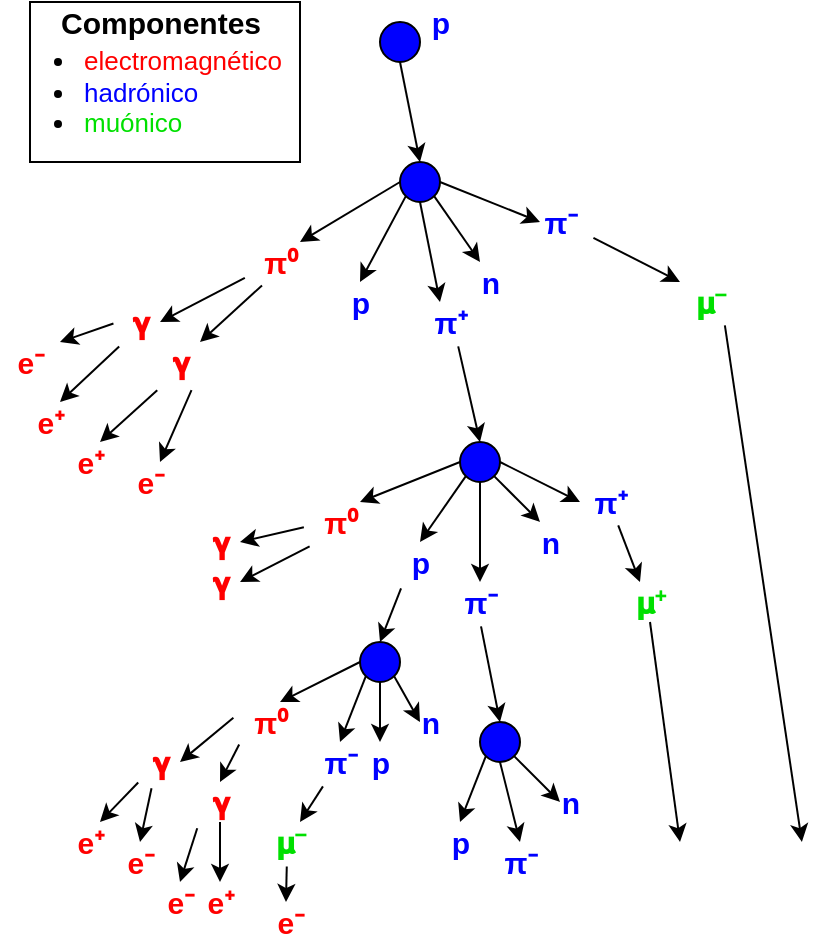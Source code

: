 <mxfile version="16.5.1" type="device"><diagram id="vJ-Coto_qmQFKY9AbY51" name="Page-1"><mxGraphModel dx="760" dy="597" grid="1" gridSize="10" guides="1" tooltips="1" connect="1" arrows="1" fold="1" page="1" pageScale="1" pageWidth="850" pageHeight="1100" math="0" shadow="0"><root><mxCell id="0"/><mxCell id="1" parent="0"/><mxCell id="ZOpho4cFWzg-Y2ooIcpN-7" value="" style="rounded=0;whiteSpace=wrap;html=1;" vertex="1" parent="1"><mxGeometry x="185" y="100" width="135" height="80" as="geometry"/></mxCell><mxCell id="RT99hVNUJQ72cFgiOa1D-1" value="" style="ellipse;whiteSpace=wrap;html=1;aspect=fixed;fillColor=#0000FF;" parent="1" vertex="1"><mxGeometry x="360" y="110" width="20" height="20" as="geometry"/></mxCell><mxCell id="RT99hVNUJQ72cFgiOa1D-2" value="" style="endArrow=classic;html=1;rounded=0;exitX=0.5;exitY=1;exitDx=0;exitDy=0;entryX=0.5;entryY=0;entryDx=0;entryDy=0;" parent="1" source="RT99hVNUJQ72cFgiOa1D-1" target="RT99hVNUJQ72cFgiOa1D-3" edge="1"><mxGeometry width="50" height="50" relative="1" as="geometry"><mxPoint x="500" y="110" as="sourcePoint"/><mxPoint x="440" y="170" as="targetPoint"/></mxGeometry></mxCell><mxCell id="RT99hVNUJQ72cFgiOa1D-3" value="" style="ellipse;whiteSpace=wrap;html=1;aspect=fixed;fillColor=#0000FF;" parent="1" vertex="1"><mxGeometry x="370" y="180" width="20" height="20" as="geometry"/></mxCell><mxCell id="RT99hVNUJQ72cFgiOa1D-10" value="" style="endArrow=classic;html=1;rounded=0;exitX=0.5;exitY=1;exitDx=0;exitDy=0;" parent="1" source="RT99hVNUJQ72cFgiOa1D-3" edge="1"><mxGeometry width="50" height="50" relative="1" as="geometry"><mxPoint x="340" y="370" as="sourcePoint"/><mxPoint x="390" y="250" as="targetPoint"/></mxGeometry></mxCell><mxCell id="RT99hVNUJQ72cFgiOa1D-11" value="" style="endArrow=classic;html=1;rounded=0;exitX=1;exitY=1;exitDx=0;exitDy=0;" parent="1" source="RT99hVNUJQ72cFgiOa1D-3" edge="1"><mxGeometry width="50" height="50" relative="1" as="geometry"><mxPoint x="390" y="210" as="sourcePoint"/><mxPoint x="410" y="230" as="targetPoint"/></mxGeometry></mxCell><mxCell id="RT99hVNUJQ72cFgiOa1D-12" value="" style="endArrow=classic;html=1;rounded=0;exitX=0;exitY=1;exitDx=0;exitDy=0;" parent="1" source="RT99hVNUJQ72cFgiOa1D-3" edge="1"><mxGeometry width="50" height="50" relative="1" as="geometry"><mxPoint x="400" y="220" as="sourcePoint"/><mxPoint x="350" y="240" as="targetPoint"/></mxGeometry></mxCell><mxCell id="RT99hVNUJQ72cFgiOa1D-13" value="" style="endArrow=classic;html=1;rounded=0;exitX=1;exitY=0.5;exitDx=0;exitDy=0;" parent="1" source="RT99hVNUJQ72cFgiOa1D-3" edge="1"><mxGeometry width="50" height="50" relative="1" as="geometry"><mxPoint x="410" y="230" as="sourcePoint"/><mxPoint x="440" y="210" as="targetPoint"/></mxGeometry></mxCell><mxCell id="RT99hVNUJQ72cFgiOa1D-14" value="" style="endArrow=classic;html=1;rounded=0;exitX=0;exitY=0.5;exitDx=0;exitDy=0;" parent="1" source="RT99hVNUJQ72cFgiOa1D-3" edge="1"><mxGeometry width="50" height="50" relative="1" as="geometry"><mxPoint x="420" y="240" as="sourcePoint"/><mxPoint x="320" y="220" as="targetPoint"/></mxGeometry></mxCell><mxCell id="RT99hVNUJQ72cFgiOa1D-16" value="π⁺" style="text;html=1;resizable=0;autosize=1;align=center;verticalAlign=middle;points=[];fillColor=none;strokeColor=none;rounded=0;fontColor=#0000FF;labelBorderColor=none;fontStyle=1;fontSize=15;" parent="1" vertex="1"><mxGeometry x="380" y="250" width="30" height="20" as="geometry"/></mxCell><mxCell id="RT99hVNUJQ72cFgiOa1D-17" value="n" style="text;html=1;resizable=0;autosize=1;align=center;verticalAlign=middle;points=[];fillColor=none;strokeColor=none;rounded=0;fontColor=#0000FF;labelBorderColor=none;fontStyle=1;fontSize=15;" parent="1" vertex="1"><mxGeometry x="405" y="230" width="20" height="20" as="geometry"/></mxCell><mxCell id="RT99hVNUJQ72cFgiOa1D-18" value="p" style="text;html=1;resizable=0;autosize=1;align=center;verticalAlign=middle;points=[];fillColor=none;strokeColor=none;rounded=0;fontColor=#0000FF;labelBorderColor=none;fontStyle=1;fontSize=15;" parent="1" vertex="1"><mxGeometry x="370" y="370" width="20" height="20" as="geometry"/></mxCell><mxCell id="RT99hVNUJQ72cFgiOa1D-20" value="π⁻" style="text;html=1;resizable=0;autosize=1;align=center;verticalAlign=middle;points=[];fillColor=none;strokeColor=none;rounded=0;fontColor=#0000FF;labelBorderColor=none;fontStyle=1;fontSize=15;" parent="1" vertex="1"><mxGeometry x="435" y="200" width="30" height="20" as="geometry"/></mxCell><mxCell id="RT99hVNUJQ72cFgiOa1D-21" value="π⁰" style="text;html=1;resizable=0;autosize=1;align=center;verticalAlign=middle;points=[];fillColor=none;strokeColor=none;rounded=0;fontStyle=1;fontSize=15;fontColor=#FF0000;" parent="1" vertex="1"><mxGeometry x="295" y="220" width="30" height="20" as="geometry"/></mxCell><mxCell id="RT99hVNUJQ72cFgiOa1D-22" value="𝛍⁻" style="text;html=1;resizable=0;autosize=1;align=center;verticalAlign=middle;points=[];fillColor=none;strokeColor=none;rounded=0;fontStyle=1;fontSize=15;fontColor=#00E000;" parent="1" vertex="1"><mxGeometry x="510" y="240" width="30" height="20" as="geometry"/></mxCell><mxCell id="RT99hVNUJQ72cFgiOa1D-23" value="" style="endArrow=classic;html=1;rounded=0;exitX=0.637;exitY=1.11;exitDx=0;exitDy=0;exitPerimeter=0;entryX=0.5;entryY=0;entryDx=0;entryDy=0;" parent="1" source="RT99hVNUJQ72cFgiOa1D-16" target="RT99hVNUJQ72cFgiOa1D-24" edge="1"><mxGeometry width="50" height="50" relative="1" as="geometry"><mxPoint x="370" y="360" as="sourcePoint"/><mxPoint x="410" y="320" as="targetPoint"/></mxGeometry></mxCell><mxCell id="RT99hVNUJQ72cFgiOa1D-24" value="" style="ellipse;whiteSpace=wrap;html=1;aspect=fixed;fillColor=#0000FF;" parent="1" vertex="1"><mxGeometry x="400" y="320" width="20" height="20" as="geometry"/></mxCell><mxCell id="RT99hVNUJQ72cFgiOa1D-25" value="" style="endArrow=classic;html=1;rounded=0;exitX=0.5;exitY=1;exitDx=0;exitDy=0;" parent="1" source="RT99hVNUJQ72cFgiOa1D-24" edge="1"><mxGeometry width="50" height="50" relative="1" as="geometry"><mxPoint x="410" y="360" as="sourcePoint"/><mxPoint x="410" y="390" as="targetPoint"/></mxGeometry></mxCell><mxCell id="RT99hVNUJQ72cFgiOa1D-26" value="" style="endArrow=classic;html=1;rounded=0;exitX=1;exitY=1;exitDx=0;exitDy=0;" parent="1" source="RT99hVNUJQ72cFgiOa1D-24" edge="1"><mxGeometry width="50" height="50" relative="1" as="geometry"><mxPoint x="420" y="340" as="sourcePoint"/><mxPoint x="440" y="360" as="targetPoint"/></mxGeometry></mxCell><mxCell id="RT99hVNUJQ72cFgiOa1D-27" value="" style="endArrow=classic;html=1;rounded=0;exitX=1;exitY=0.5;exitDx=0;exitDy=0;" parent="1" source="RT99hVNUJQ72cFgiOa1D-24" edge="1"><mxGeometry width="50" height="50" relative="1" as="geometry"><mxPoint x="437" y="330" as="sourcePoint"/><mxPoint x="460" y="350" as="targetPoint"/></mxGeometry></mxCell><mxCell id="RT99hVNUJQ72cFgiOa1D-28" value="" style="endArrow=classic;html=1;rounded=0;exitX=0;exitY=1;exitDx=0;exitDy=0;" parent="1" source="RT99hVNUJQ72cFgiOa1D-24" edge="1"><mxGeometry width="50" height="50" relative="1" as="geometry"><mxPoint x="447.071" y="367.071" as="sourcePoint"/><mxPoint x="380" y="370" as="targetPoint"/></mxGeometry></mxCell><mxCell id="RT99hVNUJQ72cFgiOa1D-29" value="" style="endArrow=classic;html=1;rounded=0;exitX=0;exitY=0.5;exitDx=0;exitDy=0;" parent="1" source="RT99hVNUJQ72cFgiOa1D-24" edge="1"><mxGeometry width="50" height="50" relative="1" as="geometry"><mxPoint x="430" y="340" as="sourcePoint"/><mxPoint x="350" y="350" as="targetPoint"/></mxGeometry></mxCell><mxCell id="RT99hVNUJQ72cFgiOa1D-30" value="π⁺" style="text;html=1;resizable=0;autosize=1;align=center;verticalAlign=middle;points=[];fillColor=none;strokeColor=none;rounded=0;fontColor=#0000FF;labelBorderColor=none;fontStyle=1;fontSize=15;" parent="1" vertex="1"><mxGeometry x="460" y="340" width="30" height="20" as="geometry"/></mxCell><mxCell id="RT99hVNUJQ72cFgiOa1D-31" value="n" style="text;html=1;resizable=0;autosize=1;align=center;verticalAlign=middle;points=[];fillColor=none;strokeColor=none;rounded=0;fontColor=#0000FF;labelBorderColor=none;fontStyle=1;fontSize=15;" parent="1" vertex="1"><mxGeometry x="435" y="360" width="20" height="20" as="geometry"/></mxCell><mxCell id="RT99hVNUJQ72cFgiOa1D-32" value="π⁻" style="text;html=1;resizable=0;autosize=1;align=center;verticalAlign=middle;points=[];fillColor=none;strokeColor=none;rounded=0;fontColor=#0000FF;labelBorderColor=none;fontStyle=1;fontSize=15;" parent="1" vertex="1"><mxGeometry x="395" y="390" width="30" height="20" as="geometry"/></mxCell><mxCell id="RT99hVNUJQ72cFgiOa1D-33" value="π⁰" style="text;html=1;resizable=0;autosize=1;align=center;verticalAlign=middle;points=[];fillColor=none;strokeColor=none;rounded=0;fontStyle=1;fontSize=15;fontColor=#FF0000;" parent="1" vertex="1"><mxGeometry x="325" y="350" width="30" height="20" as="geometry"/></mxCell><mxCell id="RT99hVNUJQ72cFgiOa1D-34" value="" style="endArrow=classic;html=1;rounded=0;exitX=0.026;exitY=1.157;exitDx=0;exitDy=0;exitPerimeter=0;" parent="1" source="RT99hVNUJQ72cFgiOa1D-18" edge="1"><mxGeometry width="50" height="50" relative="1" as="geometry"><mxPoint x="330" y="290" as="sourcePoint"/><mxPoint x="360" y="420" as="targetPoint"/></mxGeometry></mxCell><mxCell id="RT99hVNUJQ72cFgiOa1D-35" value="" style="ellipse;whiteSpace=wrap;html=1;aspect=fixed;fillColor=#0000FF;" parent="1" vertex="1"><mxGeometry x="350" y="420" width="20" height="20" as="geometry"/></mxCell><mxCell id="RT99hVNUJQ72cFgiOa1D-36" value="" style="endArrow=classic;html=1;rounded=0;exitX=0.517;exitY=1.11;exitDx=0;exitDy=0;exitPerimeter=0;" parent="1" source="RT99hVNUJQ72cFgiOa1D-32" edge="1"><mxGeometry width="50" height="50" relative="1" as="geometry"><mxPoint x="330" y="290" as="sourcePoint"/><mxPoint x="420" y="460" as="targetPoint"/></mxGeometry></mxCell><mxCell id="RT99hVNUJQ72cFgiOa1D-37" value="" style="ellipse;whiteSpace=wrap;html=1;aspect=fixed;fillColor=#0000FF;" parent="1" vertex="1"><mxGeometry x="410" y="460" width="20" height="20" as="geometry"/></mxCell><mxCell id="RT99hVNUJQ72cFgiOa1D-38" value="" style="endArrow=classic;html=1;rounded=0;exitX=1;exitY=1;exitDx=0;exitDy=0;" parent="1" source="RT99hVNUJQ72cFgiOa1D-35" edge="1"><mxGeometry width="50" height="50" relative="1" as="geometry"><mxPoint x="330" y="290" as="sourcePoint"/><mxPoint x="380" y="460" as="targetPoint"/></mxGeometry></mxCell><mxCell id="RT99hVNUJQ72cFgiOa1D-39" value="" style="endArrow=classic;html=1;rounded=0;exitX=0.5;exitY=1;exitDx=0;exitDy=0;" parent="1" source="RT99hVNUJQ72cFgiOa1D-35" edge="1"><mxGeometry width="50" height="50" relative="1" as="geometry"><mxPoint x="380.0" y="440" as="sourcePoint"/><mxPoint x="360" y="470" as="targetPoint"/></mxGeometry></mxCell><mxCell id="RT99hVNUJQ72cFgiOa1D-40" value="" style="endArrow=classic;html=1;rounded=0;exitX=0;exitY=1;exitDx=0;exitDy=0;" parent="1" source="RT99hVNUJQ72cFgiOa1D-35" edge="1"><mxGeometry width="50" height="50" relative="1" as="geometry"><mxPoint x="390.0" y="450" as="sourcePoint"/><mxPoint x="340" y="470" as="targetPoint"/></mxGeometry></mxCell><mxCell id="RT99hVNUJQ72cFgiOa1D-41" value="" style="endArrow=classic;html=1;rounded=0;exitX=0;exitY=0.5;exitDx=0;exitDy=0;" parent="1" source="RT99hVNUJQ72cFgiOa1D-35" edge="1"><mxGeometry width="50" height="50" relative="1" as="geometry"><mxPoint x="400.0" y="460" as="sourcePoint"/><mxPoint x="310" y="450" as="targetPoint"/></mxGeometry></mxCell><mxCell id="RT99hVNUJQ72cFgiOa1D-42" value="" style="endArrow=classic;html=1;rounded=0;exitX=1;exitY=1;exitDx=0;exitDy=0;" parent="1" source="RT99hVNUJQ72cFgiOa1D-37" edge="1"><mxGeometry width="50" height="50" relative="1" as="geometry"><mxPoint x="410.0" y="470" as="sourcePoint"/><mxPoint x="450" y="500" as="targetPoint"/></mxGeometry></mxCell><mxCell id="RT99hVNUJQ72cFgiOa1D-43" value="" style="endArrow=classic;html=1;rounded=0;exitX=1;exitY=0.5;exitDx=0;exitDy=0;" parent="1" edge="1"><mxGeometry width="50" height="50" relative="1" as="geometry"><mxPoint x="420.0" y="480" as="sourcePoint"/><mxPoint x="430" y="520" as="targetPoint"/></mxGeometry></mxCell><mxCell id="RT99hVNUJQ72cFgiOa1D-44" value="" style="endArrow=classic;html=1;rounded=0;exitX=0;exitY=1;exitDx=0;exitDy=0;" parent="1" source="RT99hVNUJQ72cFgiOa1D-37" edge="1"><mxGeometry width="50" height="50" relative="1" as="geometry"><mxPoint x="420" y="480" as="sourcePoint"/><mxPoint x="400" y="510" as="targetPoint"/></mxGeometry></mxCell><mxCell id="RT99hVNUJQ72cFgiOa1D-45" value="p" style="text;html=1;resizable=0;autosize=1;align=center;verticalAlign=middle;points=[];fillColor=none;strokeColor=none;rounded=0;fontColor=#0000FF;labelBorderColor=none;fontStyle=1;fontSize=15;" parent="1" vertex="1"><mxGeometry x="350" y="470" width="20" height="20" as="geometry"/></mxCell><mxCell id="RT99hVNUJQ72cFgiOa1D-46" value="p" style="text;html=1;resizable=0;autosize=1;align=center;verticalAlign=middle;points=[];fillColor=none;strokeColor=none;rounded=0;fontColor=#0000FF;labelBorderColor=none;fontStyle=1;fontSize=15;" parent="1" vertex="1"><mxGeometry x="390" y="510" width="20" height="20" as="geometry"/></mxCell><mxCell id="RT99hVNUJQ72cFgiOa1D-47" value="n" style="text;html=1;resizable=0;autosize=1;align=center;verticalAlign=middle;points=[];fillColor=none;strokeColor=none;rounded=0;fontColor=#0000FF;labelBorderColor=none;fontStyle=1;fontSize=15;" parent="1" vertex="1"><mxGeometry x="445" y="490" width="20" height="20" as="geometry"/></mxCell><mxCell id="RT99hVNUJQ72cFgiOa1D-48" value="n" style="text;html=1;resizable=0;autosize=1;align=center;verticalAlign=middle;points=[];fillColor=none;strokeColor=none;rounded=0;fontColor=#0000FF;labelBorderColor=none;fontStyle=1;fontSize=15;" parent="1" vertex="1"><mxGeometry x="375" y="450" width="20" height="20" as="geometry"/></mxCell><mxCell id="RT99hVNUJQ72cFgiOa1D-49" value="π⁻" style="text;html=1;resizable=0;autosize=1;align=center;verticalAlign=middle;points=[];fillColor=none;strokeColor=none;rounded=0;fontColor=#0000FF;labelBorderColor=none;fontStyle=1;fontSize=15;" parent="1" vertex="1"><mxGeometry x="325" y="470" width="30" height="20" as="geometry"/></mxCell><mxCell id="RT99hVNUJQ72cFgiOa1D-50" value="π⁻" style="text;html=1;resizable=0;autosize=1;align=center;verticalAlign=middle;points=[];fillColor=none;strokeColor=none;rounded=0;fontColor=#0000FF;labelBorderColor=none;fontStyle=1;fontSize=15;" parent="1" vertex="1"><mxGeometry x="415" y="520" width="30" height="20" as="geometry"/></mxCell><mxCell id="RT99hVNUJQ72cFgiOa1D-51" value="π⁰" style="text;html=1;resizable=0;autosize=1;align=center;verticalAlign=middle;points=[];fillColor=none;strokeColor=none;rounded=0;fontColor=#FF0000;fontStyle=1;fontSize=15;" parent="1" vertex="1"><mxGeometry x="290" y="450" width="30" height="20" as="geometry"/></mxCell><mxCell id="RT99hVNUJQ72cFgiOa1D-52" value="p" style="text;html=1;resizable=0;autosize=1;align=center;verticalAlign=middle;points=[];fillColor=none;strokeColor=none;rounded=0;fontColor=#0000FF;labelBorderColor=none;fontStyle=1;fontSize=15;" parent="1" vertex="1"><mxGeometry x="340" y="240" width="20" height="20" as="geometry"/></mxCell><mxCell id="RT99hVNUJQ72cFgiOa1D-54" value="" style="endArrow=classic;html=1;rounded=0;exitX=-0.086;exitY=0.895;exitDx=0;exitDy=0;exitPerimeter=0;" parent="1" source="RT99hVNUJQ72cFgiOa1D-21" edge="1"><mxGeometry width="50" height="50" relative="1" as="geometry"><mxPoint x="280" y="240" as="sourcePoint"/><mxPoint x="250" y="260" as="targetPoint"/></mxGeometry></mxCell><mxCell id="RT99hVNUJQ72cFgiOa1D-55" value="" style="endArrow=classic;html=1;rounded=0;exitX=0.2;exitY=1.086;exitDx=0;exitDy=0;exitPerimeter=0;" parent="1" source="RT99hVNUJQ72cFgiOa1D-21" edge="1"><mxGeometry width="50" height="50" relative="1" as="geometry"><mxPoint x="290" y="250" as="sourcePoint"/><mxPoint x="270" y="270" as="targetPoint"/></mxGeometry></mxCell><mxCell id="RT99hVNUJQ72cFgiOa1D-56" value="" style="endArrow=classic;html=1;rounded=0;exitX=0.637;exitY=1.086;exitDx=0;exitDy=0;exitPerimeter=0;" parent="1" source="RT99hVNUJQ72cFgiOa1D-30" edge="1"><mxGeometry width="50" height="50" relative="1" as="geometry"><mxPoint x="300" y="260" as="sourcePoint"/><mxPoint x="490" y="390" as="targetPoint"/></mxGeometry></mxCell><mxCell id="RT99hVNUJQ72cFgiOa1D-57" value="" style="endArrow=classic;html=1;rounded=0;exitX=1.057;exitY=0.895;exitDx=0;exitDy=0;exitPerimeter=0;" parent="1" source="RT99hVNUJQ72cFgiOa1D-20" edge="1"><mxGeometry width="50" height="50" relative="1" as="geometry"><mxPoint x="310" y="270" as="sourcePoint"/><mxPoint x="510" y="240" as="targetPoint"/></mxGeometry></mxCell><mxCell id="RT99hVNUJQ72cFgiOa1D-59" value="𝛍⁺" style="text;html=1;resizable=0;autosize=1;align=center;verticalAlign=middle;points=[];fillColor=none;strokeColor=none;rounded=0;fontStyle=1;fontSize=15;fontColor=#00E000;" parent="1" vertex="1"><mxGeometry x="480" y="390" width="30" height="20" as="geometry"/></mxCell><mxCell id="RT99hVNUJQ72cFgiOa1D-60" value="" style="endArrow=classic;html=1;rounded=0;exitX=-0.102;exitY=0.633;exitDx=0;exitDy=0;exitPerimeter=0;" parent="1" source="RT99hVNUJQ72cFgiOa1D-33" edge="1"><mxGeometry width="50" height="50" relative="1" as="geometry"><mxPoint x="302.42" y="247.9" as="sourcePoint"/><mxPoint x="290" y="370" as="targetPoint"/></mxGeometry></mxCell><mxCell id="RT99hVNUJQ72cFgiOa1D-61" value="" style="endArrow=classic;html=1;rounded=0;exitX=-0.006;exitY=1.11;exitDx=0;exitDy=0;exitPerimeter=0;" parent="1" source="RT99hVNUJQ72cFgiOa1D-33" edge="1"><mxGeometry width="50" height="50" relative="1" as="geometry"><mxPoint x="312.42" y="257.9" as="sourcePoint"/><mxPoint x="290" y="390" as="targetPoint"/></mxGeometry></mxCell><mxCell id="RT99hVNUJQ72cFgiOa1D-62" value="" style="endArrow=classic;html=1;rounded=0;exitX=-0.11;exitY=0.395;exitDx=0;exitDy=0;exitPerimeter=0;" parent="1" source="RT99hVNUJQ72cFgiOa1D-51" edge="1"><mxGeometry width="50" height="50" relative="1" as="geometry"><mxPoint x="322.42" y="267.9" as="sourcePoint"/><mxPoint x="260" y="480" as="targetPoint"/></mxGeometry></mxCell><mxCell id="RT99hVNUJQ72cFgiOa1D-63" value="" style="endArrow=classic;html=1;rounded=0;exitX=-0.014;exitY=1.062;exitDx=0;exitDy=0;exitPerimeter=0;" parent="1" source="RT99hVNUJQ72cFgiOa1D-51" edge="1"><mxGeometry width="50" height="50" relative="1" as="geometry"><mxPoint x="332.42" y="277.9" as="sourcePoint"/><mxPoint x="280" y="490" as="targetPoint"/></mxGeometry></mxCell><mxCell id="RT99hVNUJQ72cFgiOa1D-64" value="" style="endArrow=classic;html=1;rounded=0;exitX=0.216;exitY=1.11;exitDx=0;exitDy=0;exitPerimeter=0;" parent="1" source="RT99hVNUJQ72cFgiOa1D-49" edge="1"><mxGeometry width="50" height="50" relative="1" as="geometry"><mxPoint x="342.42" y="287.9" as="sourcePoint"/><mxPoint x="320" y="510" as="targetPoint"/></mxGeometry></mxCell><mxCell id="RT99hVNUJQ72cFgiOa1D-65" value="𝛍⁻" style="text;html=1;resizable=0;autosize=1;align=center;verticalAlign=middle;points=[];fillColor=none;strokeColor=none;rounded=0;fontStyle=1;fontSize=15;fontColor=#00E000;" parent="1" vertex="1"><mxGeometry x="300" y="510" width="30" height="20" as="geometry"/></mxCell><mxCell id="RT99hVNUJQ72cFgiOa1D-66" value="𝛄" style="text;html=1;resizable=0;autosize=1;align=center;verticalAlign=middle;points=[];fillColor=none;strokeColor=none;rounded=0;fontStyle=1;fontSize=15;fontColor=#FF0000;" parent="1" vertex="1"><mxGeometry x="230" y="250" width="20" height="20" as="geometry"/></mxCell><mxCell id="RT99hVNUJQ72cFgiOa1D-67" value="𝛄" style="text;html=1;resizable=0;autosize=1;align=center;verticalAlign=middle;points=[];fillColor=none;strokeColor=none;rounded=0;fontStyle=1;fontSize=15;fontColor=#FF0000;" parent="1" vertex="1"><mxGeometry x="250" y="270" width="20" height="20" as="geometry"/></mxCell><mxCell id="RT99hVNUJQ72cFgiOa1D-71" value="𝛄" style="text;html=1;resizable=0;autosize=1;align=center;verticalAlign=middle;points=[];fillColor=none;strokeColor=none;rounded=0;fontStyle=1;fontSize=15;fontColor=#FF0000;" parent="1" vertex="1"><mxGeometry x="270" y="360" width="20" height="20" as="geometry"/></mxCell><mxCell id="RT99hVNUJQ72cFgiOa1D-72" value="𝛄" style="text;html=1;resizable=0;autosize=1;align=center;verticalAlign=middle;points=[];fillColor=none;strokeColor=none;rounded=0;fontStyle=1;fontSize=15;fontColor=#FF0000;" parent="1" vertex="1"><mxGeometry x="270" y="380" width="20" height="20" as="geometry"/></mxCell><mxCell id="RT99hVNUJQ72cFgiOa1D-73" value="𝛄" style="text;html=1;resizable=0;autosize=1;align=center;verticalAlign=middle;points=[];fillColor=none;strokeColor=none;rounded=0;fontColor=#FF0000;fontStyle=1;fontSize=15;" parent="1" vertex="1"><mxGeometry x="240" y="470" width="20" height="20" as="geometry"/></mxCell><mxCell id="RT99hVNUJQ72cFgiOa1D-74" value="𝛄" style="text;html=1;resizable=0;autosize=1;align=center;verticalAlign=middle;points=[];fillColor=none;strokeColor=none;rounded=0;fontColor=#FF0000;fontStyle=1;fontSize=15;" parent="1" vertex="1"><mxGeometry x="270" y="490" width="20" height="20" as="geometry"/></mxCell><mxCell id="RT99hVNUJQ72cFgiOa1D-75" value="" style="endArrow=classic;html=1;rounded=0;exitX=-0.164;exitY=0.538;exitDx=0;exitDy=0;exitPerimeter=0;" parent="1" source="RT99hVNUJQ72cFgiOa1D-66" edge="1"><mxGeometry width="50" height="50" relative="1" as="geometry"><mxPoint x="340" y="290" as="sourcePoint"/><mxPoint x="200" y="270" as="targetPoint"/></mxGeometry></mxCell><mxCell id="RT99hVNUJQ72cFgiOa1D-82" value="" style="endArrow=classic;html=1;rounded=0;exitX=-0.021;exitY=1.11;exitDx=0;exitDy=0;exitPerimeter=0;" parent="1" source="RT99hVNUJQ72cFgiOa1D-66" edge="1"><mxGeometry width="50" height="50" relative="1" as="geometry"><mxPoint x="230" y="330" as="sourcePoint"/><mxPoint x="200" y="300" as="targetPoint"/></mxGeometry></mxCell><mxCell id="RT99hVNUJQ72cFgiOa1D-83" value="" style="endArrow=classic;html=1;rounded=0;exitX=-0.069;exitY=1.205;exitDx=0;exitDy=0;exitPerimeter=0;" parent="1" source="RT99hVNUJQ72cFgiOa1D-67" edge="1"><mxGeometry width="50" height="50" relative="1" as="geometry"><mxPoint x="239.58" y="282.2" as="sourcePoint"/><mxPoint x="220" y="320" as="targetPoint"/></mxGeometry></mxCell><mxCell id="RT99hVNUJQ72cFgiOa1D-84" value="" style="endArrow=classic;html=1;rounded=0;exitX=0.788;exitY=1.205;exitDx=0;exitDy=0;exitPerimeter=0;" parent="1" source="RT99hVNUJQ72cFgiOa1D-67" edge="1"><mxGeometry width="50" height="50" relative="1" as="geometry"><mxPoint x="249.58" y="292.2" as="sourcePoint"/><mxPoint x="250" y="330" as="targetPoint"/></mxGeometry></mxCell><mxCell id="RT99hVNUJQ72cFgiOa1D-87" value="" style="endArrow=classic;html=1;rounded=0;exitX=-0.045;exitY=1.014;exitDx=0;exitDy=0;exitPerimeter=0;" parent="1" source="RT99hVNUJQ72cFgiOa1D-73" edge="1"><mxGeometry width="50" height="50" relative="1" as="geometry"><mxPoint x="300" y="290" as="sourcePoint"/><mxPoint x="220" y="510" as="targetPoint"/></mxGeometry></mxCell><mxCell id="RT99hVNUJQ72cFgiOa1D-88" value="" style="endArrow=classic;html=1;rounded=0;exitX=0.288;exitY=1.157;exitDx=0;exitDy=0;exitPerimeter=0;" parent="1" source="RT99hVNUJQ72cFgiOa1D-73" edge="1"><mxGeometry width="50" height="50" relative="1" as="geometry"><mxPoint x="249.1" y="500.28" as="sourcePoint"/><mxPoint x="240" y="520" as="targetPoint"/></mxGeometry></mxCell><mxCell id="RT99hVNUJQ72cFgiOa1D-89" value="" style="endArrow=classic;html=1;rounded=0;exitX=-0.069;exitY=1.157;exitDx=0;exitDy=0;exitPerimeter=0;" parent="1" source="RT99hVNUJQ72cFgiOa1D-74" edge="1"><mxGeometry width="50" height="50" relative="1" as="geometry"><mxPoint x="255.76" y="503.14" as="sourcePoint"/><mxPoint x="260" y="540" as="targetPoint"/></mxGeometry></mxCell><mxCell id="RT99hVNUJQ72cFgiOa1D-90" value="" style="endArrow=classic;html=1;rounded=0;exitX=0.5;exitY=1;exitDx=0;exitDy=0;exitPerimeter=0;" parent="1" source="RT99hVNUJQ72cFgiOa1D-74" edge="1"><mxGeometry width="50" height="50" relative="1" as="geometry"><mxPoint x="280" y="530" as="sourcePoint"/><mxPoint x="280" y="540" as="targetPoint"/></mxGeometry></mxCell><mxCell id="RT99hVNUJQ72cFgiOa1D-91" value="" style="endArrow=classic;html=1;rounded=0;exitX=0.446;exitY=1.11;exitDx=0;exitDy=0;exitPerimeter=0;" parent="1" source="RT99hVNUJQ72cFgiOa1D-65" edge="1"><mxGeometry width="50" height="50" relative="1" as="geometry"><mxPoint x="290" y="520" as="sourcePoint"/><mxPoint x="313" y="550" as="targetPoint"/></mxGeometry></mxCell><mxCell id="RT99hVNUJQ72cFgiOa1D-92" value="" style="endArrow=classic;html=1;rounded=0;exitX=0.5;exitY=1;exitDx=0;exitDy=0;exitPerimeter=0;" parent="1" source="RT99hVNUJQ72cFgiOa1D-59" edge="1"><mxGeometry width="50" height="50" relative="1" as="geometry"><mxPoint x="300" y="290" as="sourcePoint"/><mxPoint x="510" y="520" as="targetPoint"/></mxGeometry></mxCell><mxCell id="RT99hVNUJQ72cFgiOa1D-93" value="" style="endArrow=classic;html=1;rounded=0;exitX=0.748;exitY=1.086;exitDx=0;exitDy=0;exitPerimeter=0;" parent="1" source="RT99hVNUJQ72cFgiOa1D-22" edge="1"><mxGeometry width="50" height="50" relative="1" as="geometry"><mxPoint x="300" y="290" as="sourcePoint"/><mxPoint x="570.952" y="520" as="targetPoint"/></mxGeometry></mxCell><mxCell id="RT99hVNUJQ72cFgiOa1D-94" value="e⁺" style="text;html=1;resizable=0;autosize=1;align=center;verticalAlign=middle;points=[];fillColor=none;strokeColor=none;rounded=0;fontStyle=1;fontSize=15;fontColor=#FF0000;" parent="1" vertex="1"><mxGeometry x="180" y="300" width="30" height="20" as="geometry"/></mxCell><mxCell id="RT99hVNUJQ72cFgiOa1D-95" value="e⁺" style="text;html=1;resizable=0;autosize=1;align=center;verticalAlign=middle;points=[];fillColor=none;strokeColor=none;rounded=0;fontStyle=1;fontSize=15;fontColor=#FF0000;" parent="1" vertex="1"><mxGeometry x="200" y="320" width="30" height="20" as="geometry"/></mxCell><mxCell id="RT99hVNUJQ72cFgiOa1D-96" value="e⁻" style="text;html=1;resizable=0;autosize=1;align=center;verticalAlign=middle;points=[];fillColor=none;strokeColor=none;rounded=0;fontStyle=1;fontSize=15;fontColor=#FF0000;" parent="1" vertex="1"><mxGeometry x="170" y="270" width="30" height="20" as="geometry"/></mxCell><mxCell id="RT99hVNUJQ72cFgiOa1D-97" value="e⁻" style="text;html=1;resizable=0;autosize=1;align=center;verticalAlign=middle;points=[];fillColor=none;strokeColor=none;rounded=0;fontStyle=1;fontSize=15;fontColor=#FF0000;" parent="1" vertex="1"><mxGeometry x="230" y="330" width="30" height="20" as="geometry"/></mxCell><mxCell id="RT99hVNUJQ72cFgiOa1D-98" value="e⁺" style="text;html=1;resizable=0;autosize=1;align=center;verticalAlign=middle;points=[];fillColor=none;strokeColor=none;rounded=0;fontColor=#FF0000;fontStyle=1;fontSize=15;" parent="1" vertex="1"><mxGeometry x="265" y="540" width="30" height="20" as="geometry"/></mxCell><mxCell id="RT99hVNUJQ72cFgiOa1D-99" value="e⁺" style="text;html=1;resizable=0;autosize=1;align=center;verticalAlign=middle;points=[];fillColor=none;strokeColor=none;rounded=0;fontSize=15;fontColor=#FF0000;fontStyle=1" parent="1" vertex="1"><mxGeometry x="200" y="510" width="30" height="20" as="geometry"/></mxCell><mxCell id="RT99hVNUJQ72cFgiOa1D-100" value="e⁻" style="text;html=1;resizable=0;autosize=1;align=center;verticalAlign=middle;points=[];fillColor=none;strokeColor=none;rounded=0;fontColor=#FF0000;fontStyle=1;fontSize=15;" parent="1" vertex="1"><mxGeometry x="245" y="540" width="30" height="20" as="geometry"/></mxCell><mxCell id="RT99hVNUJQ72cFgiOa1D-101" value="e⁻" style="text;html=1;resizable=0;autosize=1;align=center;verticalAlign=middle;points=[];fillColor=none;strokeColor=none;rounded=0;fontColor=#FF0000;fontStyle=1;fontSize=15;" parent="1" vertex="1"><mxGeometry x="225" y="520" width="30" height="20" as="geometry"/></mxCell><mxCell id="RT99hVNUJQ72cFgiOa1D-102" value="e⁻" style="text;html=1;resizable=0;autosize=1;align=center;verticalAlign=middle;points=[];fillColor=none;strokeColor=none;rounded=0;fontColor=#FF0000;fontStyle=1;fontSize=15;" parent="1" vertex="1"><mxGeometry x="300" y="550" width="30" height="20" as="geometry"/></mxCell><mxCell id="RT99hVNUJQ72cFgiOa1D-129" value="p" style="text;html=1;resizable=0;autosize=1;align=center;verticalAlign=middle;points=[];fillColor=none;strokeColor=none;rounded=0;fontColor=#0000FF;labelBorderColor=none;fontStyle=1;fontSize=15;" parent="1" vertex="1"><mxGeometry x="380" y="100" width="20" height="20" as="geometry"/></mxCell><mxCell id="ZOpho4cFWzg-Y2ooIcpN-2" value="Componentes" style="text;html=1;resizable=0;autosize=1;align=center;verticalAlign=middle;points=[];fillColor=none;strokeColor=none;rounded=0;fontStyle=1;fontSize=15;" vertex="1" parent="1"><mxGeometry x="190" y="100" width="120" height="20" as="geometry"/></mxCell><mxCell id="ZOpho4cFWzg-Y2ooIcpN-8" value="&lt;ul style=&quot;font-size: 13px&quot;&gt;&lt;li&gt;&lt;font color=&quot;#ff0000&quot;&gt;electromagnético&lt;/font&gt;&lt;/li&gt;&lt;li&gt;&lt;font color=&quot;#0000ff&quot;&gt;hadrónico&lt;/font&gt;&lt;/li&gt;&lt;li&gt;&lt;font color=&quot;#00e000&quot;&gt;muónico&lt;/font&gt;&lt;/li&gt;&lt;/ul&gt;" style="text;html=1;resizable=0;autosize=1;align=left;verticalAlign=middle;points=[];fillColor=none;strokeColor=none;rounded=0;fontSize=15;" vertex="1" parent="1"><mxGeometry x="170" y="100" width="150" height="90" as="geometry"/></mxCell></root></mxGraphModel></diagram></mxfile>